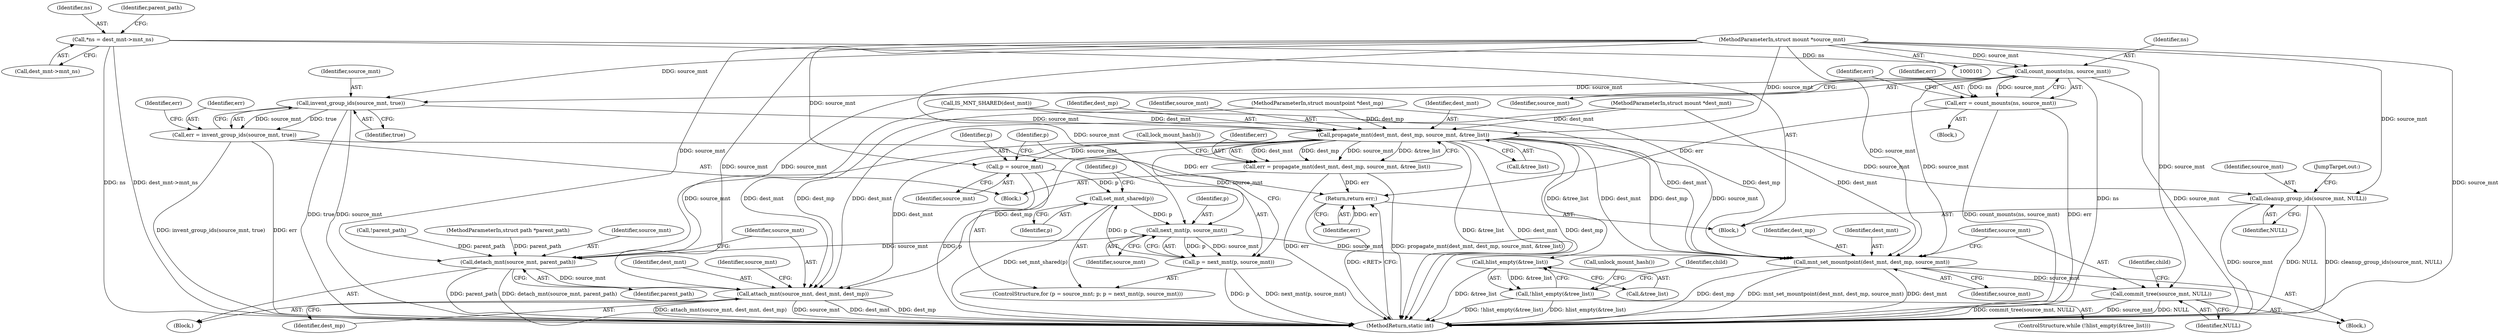 digraph "0_linux_d29216842a85c7970c536108e093963f02714498_0@pointer" {
"1000125" [label="(Call,count_mounts(ns, source_mnt))"];
"1000110" [label="(Call,*ns = dest_mnt->mnt_ns)"];
"1000102" [label="(MethodParameterIn,struct mount *source_mnt)"];
"1000123" [label="(Call,err = count_mounts(ns, source_mnt))"];
"1000247" [label="(Return,return err;)"];
"1000137" [label="(Call,invent_group_ids(source_mnt, true))"];
"1000135" [label="(Call,err = invent_group_ids(source_mnt, true))"];
"1000145" [label="(Call,propagate_mnt(dest_mnt, dest_mp, source_mnt, &tree_list))"];
"1000143" [label="(Call,err = propagate_mnt(dest_mnt, dest_mp, source_mnt, &tree_list))"];
"1000156" [label="(Call,p = source_mnt)"];
"1000165" [label="(Call,set_mnt_shared(p))"];
"1000162" [label="(Call,next_mnt(p, source_mnt))"];
"1000160" [label="(Call,p = next_mnt(p, source_mnt))"];
"1000173" [label="(Call,detach_mnt(source_mnt, parent_path))"];
"1000176" [label="(Call,attach_mnt(source_mnt, dest_mnt, dest_mp))"];
"1000186" [label="(Call,mnt_set_mountpoint(dest_mnt, dest_mp, source_mnt))"];
"1000190" [label="(Call,commit_tree(source_mnt, NULL))"];
"1000221" [label="(Call,hlist_empty(&tree_list))"];
"1000220" [label="(Call,!hlist_empty(&tree_list))"];
"1000238" [label="(Call,cleanup_group_ids(source_mnt, NULL))"];
"1000164" [label="(Identifier,source_mnt)"];
"1000112" [label="(Call,dest_mnt->mnt_ns)"];
"1000105" [label="(MethodParameterIn,struct path *parent_path)"];
"1000179" [label="(Identifier,dest_mp)"];
"1000249" [label="(MethodReturn,static int)"];
"1000126" [label="(Identifier,ns)"];
"1000178" [label="(Identifier,dest_mnt)"];
"1000124" [label="(Identifier,err)"];
"1000185" [label="(Block,)"];
"1000163" [label="(Identifier,p)"];
"1000237" [label="(Call,unlock_mount_hash())"];
"1000129" [label="(Identifier,err)"];
"1000127" [label="(Identifier,source_mnt)"];
"1000102" [label="(MethodParameterIn,struct mount *source_mnt)"];
"1000222" [label="(Call,&tree_list)"];
"1000191" [label="(Identifier,source_mnt)"];
"1000141" [label="(Identifier,err)"];
"1000138" [label="(Identifier,source_mnt)"];
"1000159" [label="(Identifier,p)"];
"1000149" [label="(Call,&tree_list)"];
"1000160" [label="(Call,p = next_mnt(p, source_mnt))"];
"1000188" [label="(Identifier,dest_mp)"];
"1000186" [label="(Call,mnt_set_mountpoint(dest_mnt, dest_mp, source_mnt))"];
"1000155" [label="(ControlStructure,for (p = source_mnt; p; p = next_mnt(p, source_mnt)))"];
"1000110" [label="(Call,*ns = dest_mnt->mnt_ns)"];
"1000190" [label="(Call,commit_tree(source_mnt, NULL))"];
"1000187" [label="(Identifier,dest_mnt)"];
"1000106" [label="(Block,)"];
"1000134" [label="(Block,)"];
"1000125" [label="(Call,count_mounts(ns, source_mnt))"];
"1000219" [label="(ControlStructure,while (!hlist_empty(&tree_list)))"];
"1000158" [label="(Identifier,source_mnt)"];
"1000156" [label="(Call,p = source_mnt)"];
"1000151" [label="(Call,lock_mount_hash())"];
"1000176" [label="(Call,attach_mnt(source_mnt, dest_mnt, dest_mp))"];
"1000248" [label="(Identifier,err)"];
"1000166" [label="(Identifier,p)"];
"1000162" [label="(Call,next_mnt(p, source_mnt))"];
"1000172" [label="(Block,)"];
"1000135" [label="(Call,err = invent_group_ids(source_mnt, true))"];
"1000165" [label="(Call,set_mnt_shared(p))"];
"1000221" [label="(Call,hlist_empty(&tree_list))"];
"1000182" [label="(Identifier,source_mnt)"];
"1000229" [label="(Identifier,child)"];
"1000123" [label="(Call,err = count_mounts(ns, source_mnt))"];
"1000122" [label="(Block,)"];
"1000147" [label="(Identifier,dest_mp)"];
"1000145" [label="(Call,propagate_mnt(dest_mnt, dest_mp, source_mnt, &tree_list))"];
"1000148" [label="(Identifier,source_mnt)"];
"1000174" [label="(Identifier,source_mnt)"];
"1000241" [label="(JumpTarget,out:)"];
"1000238" [label="(Call,cleanup_group_ids(source_mnt, NULL))"];
"1000220" [label="(Call,!hlist_empty(&tree_list))"];
"1000240" [label="(Identifier,NULL)"];
"1000247" [label="(Return,return err;)"];
"1000192" [label="(Identifier,NULL)"];
"1000173" [label="(Call,detach_mnt(source_mnt, parent_path))"];
"1000104" [label="(MethodParameterIn,struct mountpoint *dest_mp)"];
"1000103" [label="(MethodParameterIn,struct mount *dest_mnt)"];
"1000157" [label="(Identifier,p)"];
"1000177" [label="(Identifier,source_mnt)"];
"1000111" [label="(Identifier,ns)"];
"1000144" [label="(Identifier,err)"];
"1000139" [label="(Identifier,true)"];
"1000121" [label="(Identifier,parent_path)"];
"1000146" [label="(Identifier,dest_mnt)"];
"1000132" [label="(Call,IS_MNT_SHARED(dest_mnt))"];
"1000137" [label="(Call,invent_group_ids(source_mnt, true))"];
"1000175" [label="(Identifier,parent_path)"];
"1000189" [label="(Identifier,source_mnt)"];
"1000198" [label="(Identifier,child)"];
"1000239" [label="(Identifier,source_mnt)"];
"1000161" [label="(Identifier,p)"];
"1000136" [label="(Identifier,err)"];
"1000143" [label="(Call,err = propagate_mnt(dest_mnt, dest_mp, source_mnt, &tree_list))"];
"1000120" [label="(Call,!parent_path)"];
"1000125" -> "1000123"  [label="AST: "];
"1000125" -> "1000127"  [label="CFG: "];
"1000126" -> "1000125"  [label="AST: "];
"1000127" -> "1000125"  [label="AST: "];
"1000123" -> "1000125"  [label="CFG: "];
"1000125" -> "1000249"  [label="DDG: source_mnt"];
"1000125" -> "1000249"  [label="DDG: ns"];
"1000125" -> "1000123"  [label="DDG: ns"];
"1000125" -> "1000123"  [label="DDG: source_mnt"];
"1000110" -> "1000125"  [label="DDG: ns"];
"1000102" -> "1000125"  [label="DDG: source_mnt"];
"1000125" -> "1000137"  [label="DDG: source_mnt"];
"1000125" -> "1000173"  [label="DDG: source_mnt"];
"1000125" -> "1000186"  [label="DDG: source_mnt"];
"1000110" -> "1000106"  [label="AST: "];
"1000110" -> "1000112"  [label="CFG: "];
"1000111" -> "1000110"  [label="AST: "];
"1000112" -> "1000110"  [label="AST: "];
"1000121" -> "1000110"  [label="CFG: "];
"1000110" -> "1000249"  [label="DDG: dest_mnt->mnt_ns"];
"1000110" -> "1000249"  [label="DDG: ns"];
"1000102" -> "1000101"  [label="AST: "];
"1000102" -> "1000249"  [label="DDG: source_mnt"];
"1000102" -> "1000137"  [label="DDG: source_mnt"];
"1000102" -> "1000145"  [label="DDG: source_mnt"];
"1000102" -> "1000156"  [label="DDG: source_mnt"];
"1000102" -> "1000162"  [label="DDG: source_mnt"];
"1000102" -> "1000173"  [label="DDG: source_mnt"];
"1000102" -> "1000176"  [label="DDG: source_mnt"];
"1000102" -> "1000186"  [label="DDG: source_mnt"];
"1000102" -> "1000190"  [label="DDG: source_mnt"];
"1000102" -> "1000238"  [label="DDG: source_mnt"];
"1000123" -> "1000122"  [label="AST: "];
"1000124" -> "1000123"  [label="AST: "];
"1000129" -> "1000123"  [label="CFG: "];
"1000123" -> "1000249"  [label="DDG: count_mounts(ns, source_mnt)"];
"1000123" -> "1000249"  [label="DDG: err"];
"1000123" -> "1000247"  [label="DDG: err"];
"1000247" -> "1000106"  [label="AST: "];
"1000247" -> "1000248"  [label="CFG: "];
"1000248" -> "1000247"  [label="AST: "];
"1000249" -> "1000247"  [label="CFG: "];
"1000247" -> "1000249"  [label="DDG: <RET>"];
"1000248" -> "1000247"  [label="DDG: err"];
"1000143" -> "1000247"  [label="DDG: err"];
"1000135" -> "1000247"  [label="DDG: err"];
"1000137" -> "1000135"  [label="AST: "];
"1000137" -> "1000139"  [label="CFG: "];
"1000138" -> "1000137"  [label="AST: "];
"1000139" -> "1000137"  [label="AST: "];
"1000135" -> "1000137"  [label="CFG: "];
"1000137" -> "1000249"  [label="DDG: true"];
"1000137" -> "1000249"  [label="DDG: source_mnt"];
"1000137" -> "1000135"  [label="DDG: source_mnt"];
"1000137" -> "1000135"  [label="DDG: true"];
"1000137" -> "1000145"  [label="DDG: source_mnt"];
"1000135" -> "1000134"  [label="AST: "];
"1000136" -> "1000135"  [label="AST: "];
"1000141" -> "1000135"  [label="CFG: "];
"1000135" -> "1000249"  [label="DDG: err"];
"1000135" -> "1000249"  [label="DDG: invent_group_ids(source_mnt, true)"];
"1000145" -> "1000143"  [label="AST: "];
"1000145" -> "1000149"  [label="CFG: "];
"1000146" -> "1000145"  [label="AST: "];
"1000147" -> "1000145"  [label="AST: "];
"1000148" -> "1000145"  [label="AST: "];
"1000149" -> "1000145"  [label="AST: "];
"1000143" -> "1000145"  [label="CFG: "];
"1000145" -> "1000249"  [label="DDG: &tree_list"];
"1000145" -> "1000249"  [label="DDG: dest_mnt"];
"1000145" -> "1000249"  [label="DDG: dest_mp"];
"1000145" -> "1000143"  [label="DDG: dest_mnt"];
"1000145" -> "1000143"  [label="DDG: dest_mp"];
"1000145" -> "1000143"  [label="DDG: source_mnt"];
"1000145" -> "1000143"  [label="DDG: &tree_list"];
"1000132" -> "1000145"  [label="DDG: dest_mnt"];
"1000103" -> "1000145"  [label="DDG: dest_mnt"];
"1000104" -> "1000145"  [label="DDG: dest_mp"];
"1000145" -> "1000156"  [label="DDG: source_mnt"];
"1000145" -> "1000162"  [label="DDG: source_mnt"];
"1000145" -> "1000173"  [label="DDG: source_mnt"];
"1000145" -> "1000176"  [label="DDG: dest_mnt"];
"1000145" -> "1000176"  [label="DDG: dest_mp"];
"1000145" -> "1000186"  [label="DDG: dest_mnt"];
"1000145" -> "1000186"  [label="DDG: dest_mp"];
"1000145" -> "1000186"  [label="DDG: source_mnt"];
"1000145" -> "1000221"  [label="DDG: &tree_list"];
"1000145" -> "1000238"  [label="DDG: source_mnt"];
"1000143" -> "1000134"  [label="AST: "];
"1000144" -> "1000143"  [label="AST: "];
"1000151" -> "1000143"  [label="CFG: "];
"1000143" -> "1000249"  [label="DDG: err"];
"1000143" -> "1000249"  [label="DDG: propagate_mnt(dest_mnt, dest_mp, source_mnt, &tree_list)"];
"1000156" -> "1000155"  [label="AST: "];
"1000156" -> "1000158"  [label="CFG: "];
"1000157" -> "1000156"  [label="AST: "];
"1000158" -> "1000156"  [label="AST: "];
"1000159" -> "1000156"  [label="CFG: "];
"1000156" -> "1000249"  [label="DDG: p"];
"1000156" -> "1000165"  [label="DDG: p"];
"1000165" -> "1000155"  [label="AST: "];
"1000165" -> "1000166"  [label="CFG: "];
"1000166" -> "1000165"  [label="AST: "];
"1000161" -> "1000165"  [label="CFG: "];
"1000165" -> "1000249"  [label="DDG: set_mnt_shared(p)"];
"1000165" -> "1000162"  [label="DDG: p"];
"1000160" -> "1000165"  [label="DDG: p"];
"1000162" -> "1000160"  [label="AST: "];
"1000162" -> "1000164"  [label="CFG: "];
"1000163" -> "1000162"  [label="AST: "];
"1000164" -> "1000162"  [label="AST: "];
"1000160" -> "1000162"  [label="CFG: "];
"1000162" -> "1000160"  [label="DDG: p"];
"1000162" -> "1000160"  [label="DDG: source_mnt"];
"1000162" -> "1000173"  [label="DDG: source_mnt"];
"1000162" -> "1000186"  [label="DDG: source_mnt"];
"1000160" -> "1000155"  [label="AST: "];
"1000161" -> "1000160"  [label="AST: "];
"1000159" -> "1000160"  [label="CFG: "];
"1000160" -> "1000249"  [label="DDG: next_mnt(p, source_mnt)"];
"1000160" -> "1000249"  [label="DDG: p"];
"1000173" -> "1000172"  [label="AST: "];
"1000173" -> "1000175"  [label="CFG: "];
"1000174" -> "1000173"  [label="AST: "];
"1000175" -> "1000173"  [label="AST: "];
"1000177" -> "1000173"  [label="CFG: "];
"1000173" -> "1000249"  [label="DDG: detach_mnt(source_mnt, parent_path)"];
"1000173" -> "1000249"  [label="DDG: parent_path"];
"1000120" -> "1000173"  [label="DDG: parent_path"];
"1000105" -> "1000173"  [label="DDG: parent_path"];
"1000173" -> "1000176"  [label="DDG: source_mnt"];
"1000176" -> "1000172"  [label="AST: "];
"1000176" -> "1000179"  [label="CFG: "];
"1000177" -> "1000176"  [label="AST: "];
"1000178" -> "1000176"  [label="AST: "];
"1000179" -> "1000176"  [label="AST: "];
"1000182" -> "1000176"  [label="CFG: "];
"1000176" -> "1000249"  [label="DDG: dest_mnt"];
"1000176" -> "1000249"  [label="DDG: dest_mp"];
"1000176" -> "1000249"  [label="DDG: attach_mnt(source_mnt, dest_mnt, dest_mp)"];
"1000176" -> "1000249"  [label="DDG: source_mnt"];
"1000132" -> "1000176"  [label="DDG: dest_mnt"];
"1000103" -> "1000176"  [label="DDG: dest_mnt"];
"1000104" -> "1000176"  [label="DDG: dest_mp"];
"1000186" -> "1000185"  [label="AST: "];
"1000186" -> "1000189"  [label="CFG: "];
"1000187" -> "1000186"  [label="AST: "];
"1000188" -> "1000186"  [label="AST: "];
"1000189" -> "1000186"  [label="AST: "];
"1000191" -> "1000186"  [label="CFG: "];
"1000186" -> "1000249"  [label="DDG: dest_mp"];
"1000186" -> "1000249"  [label="DDG: mnt_set_mountpoint(dest_mnt, dest_mp, source_mnt)"];
"1000186" -> "1000249"  [label="DDG: dest_mnt"];
"1000132" -> "1000186"  [label="DDG: dest_mnt"];
"1000103" -> "1000186"  [label="DDG: dest_mnt"];
"1000104" -> "1000186"  [label="DDG: dest_mp"];
"1000186" -> "1000190"  [label="DDG: source_mnt"];
"1000190" -> "1000185"  [label="AST: "];
"1000190" -> "1000192"  [label="CFG: "];
"1000191" -> "1000190"  [label="AST: "];
"1000192" -> "1000190"  [label="AST: "];
"1000198" -> "1000190"  [label="CFG: "];
"1000190" -> "1000249"  [label="DDG: commit_tree(source_mnt, NULL)"];
"1000190" -> "1000249"  [label="DDG: source_mnt"];
"1000190" -> "1000249"  [label="DDG: NULL"];
"1000221" -> "1000220"  [label="AST: "];
"1000221" -> "1000222"  [label="CFG: "];
"1000222" -> "1000221"  [label="AST: "];
"1000220" -> "1000221"  [label="CFG: "];
"1000221" -> "1000249"  [label="DDG: &tree_list"];
"1000221" -> "1000220"  [label="DDG: &tree_list"];
"1000220" -> "1000219"  [label="AST: "];
"1000229" -> "1000220"  [label="CFG: "];
"1000237" -> "1000220"  [label="CFG: "];
"1000220" -> "1000249"  [label="DDG: hlist_empty(&tree_list)"];
"1000220" -> "1000249"  [label="DDG: !hlist_empty(&tree_list)"];
"1000238" -> "1000106"  [label="AST: "];
"1000238" -> "1000240"  [label="CFG: "];
"1000239" -> "1000238"  [label="AST: "];
"1000240" -> "1000238"  [label="AST: "];
"1000241" -> "1000238"  [label="CFG: "];
"1000238" -> "1000249"  [label="DDG: source_mnt"];
"1000238" -> "1000249"  [label="DDG: NULL"];
"1000238" -> "1000249"  [label="DDG: cleanup_group_ids(source_mnt, NULL)"];
}
